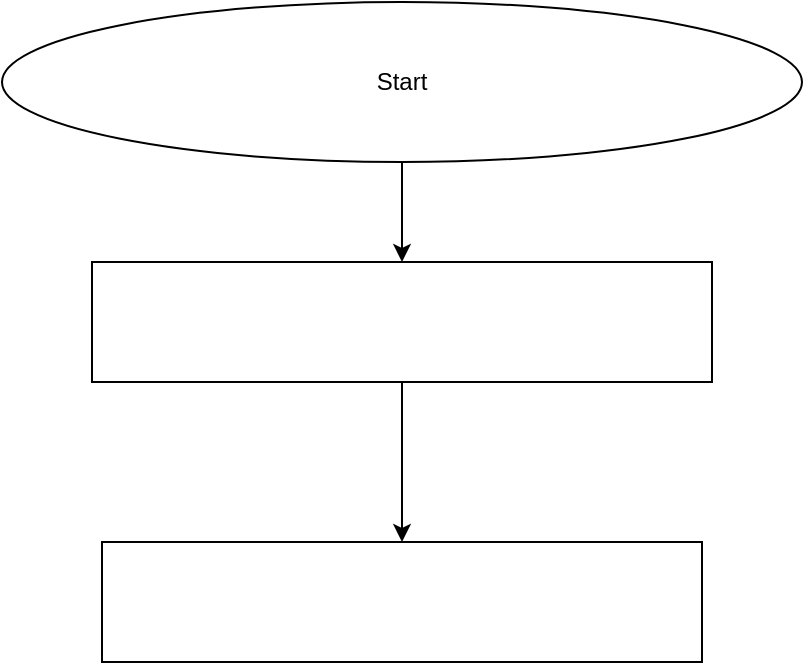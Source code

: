 <mxfile version="15.5.5" type="github">
  <diagram id="-iwOKrTVzO40nnaOuETB" name="Page-1">
    <mxGraphModel dx="1422" dy="762" grid="1" gridSize="10" guides="1" tooltips="1" connect="1" arrows="1" fold="1" page="1" pageScale="1" pageWidth="827" pageHeight="1169" math="0" shadow="0">
      <root>
        <mxCell id="0" />
        <mxCell id="1" parent="0" />
        <mxCell id="pdW8Y9AwvGRoDVHwpuHi-4" value="" style="edgeStyle=orthogonalEdgeStyle;rounded=0;orthogonalLoop=1;jettySize=auto;html=1;" edge="1" parent="1" source="pdW8Y9AwvGRoDVHwpuHi-1" target="pdW8Y9AwvGRoDVHwpuHi-2">
          <mxGeometry relative="1" as="geometry" />
        </mxCell>
        <mxCell id="pdW8Y9AwvGRoDVHwpuHi-1" value="&lt;font style=&quot;vertical-align: inherit&quot;&gt;&lt;font style=&quot;vertical-align: inherit&quot;&gt;Start&lt;/font&gt;&lt;/font&gt;" style="ellipse;whiteSpace=wrap;html=1;" vertex="1" parent="1">
          <mxGeometry x="214" y="20" width="400" height="80" as="geometry" />
        </mxCell>
        <mxCell id="pdW8Y9AwvGRoDVHwpuHi-6" value="" style="edgeStyle=orthogonalEdgeStyle;rounded=0;orthogonalLoop=1;jettySize=auto;html=1;" edge="1" parent="1" source="pdW8Y9AwvGRoDVHwpuHi-2" target="pdW8Y9AwvGRoDVHwpuHi-5">
          <mxGeometry relative="1" as="geometry" />
        </mxCell>
        <mxCell id="pdW8Y9AwvGRoDVHwpuHi-2" value="" style="rounded=0;whiteSpace=wrap;html=1;" vertex="1" parent="1">
          <mxGeometry x="259" y="150" width="310" height="60" as="geometry" />
        </mxCell>
        <mxCell id="pdW8Y9AwvGRoDVHwpuHi-5" value="" style="whiteSpace=wrap;html=1;rounded=0;" vertex="1" parent="1">
          <mxGeometry x="264" y="290" width="300" height="60" as="geometry" />
        </mxCell>
      </root>
    </mxGraphModel>
  </diagram>
</mxfile>
